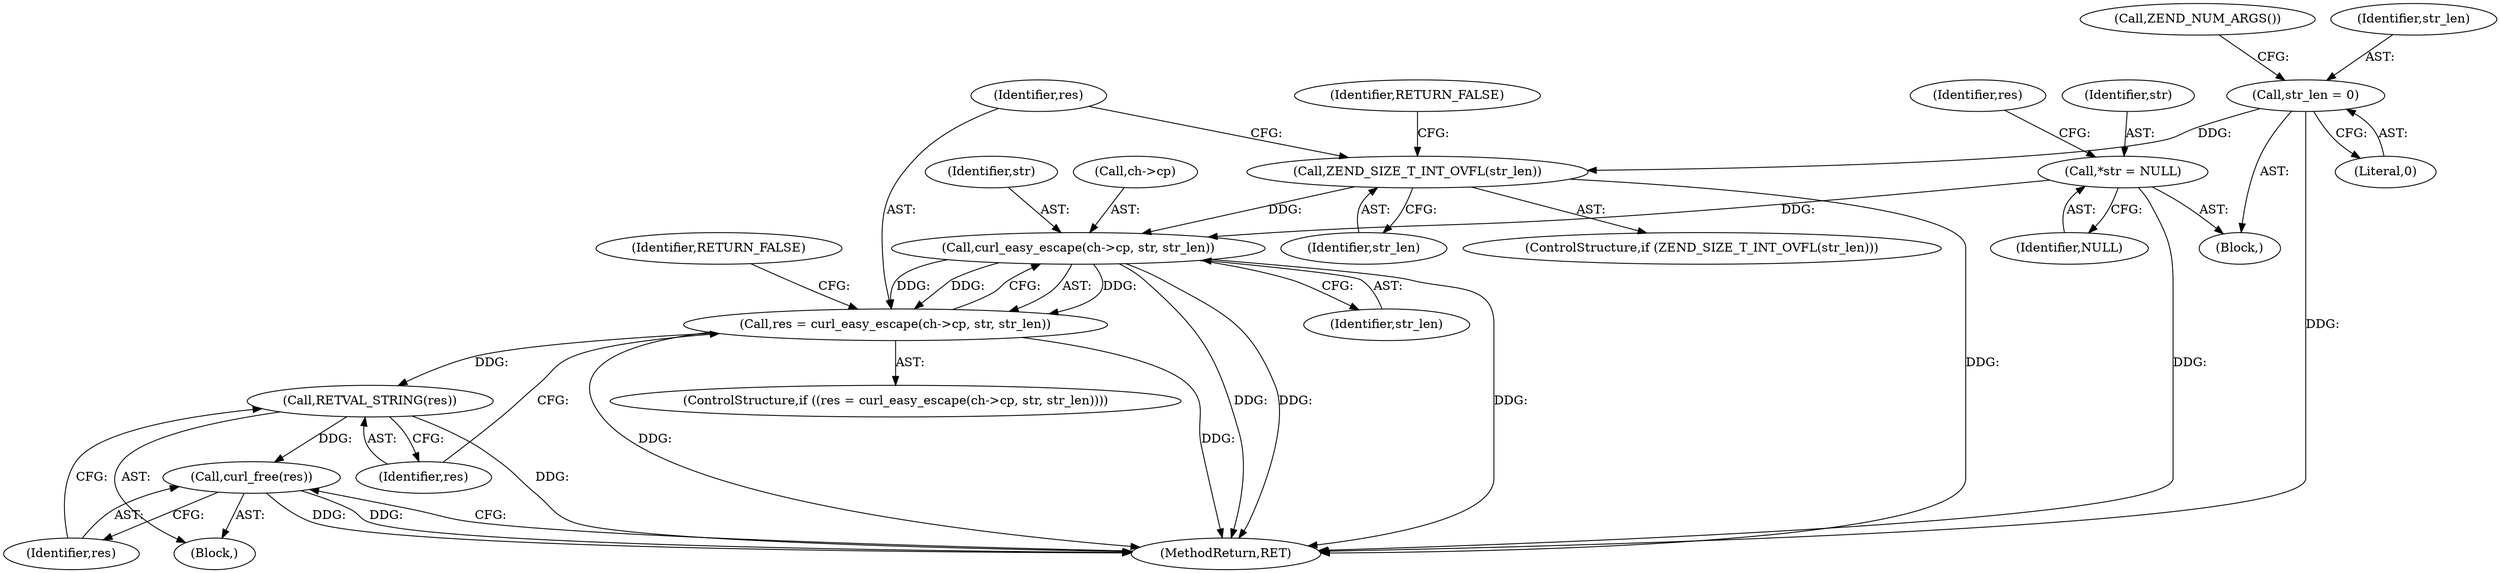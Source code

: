 digraph "0_php-src_72dbb7f416160f490c4e9987040989a10ad431c7?w=1@pointer" {
"1000153" [label="(Call,curl_easy_escape(ch->cp, str, str_len))"];
"1000104" [label="(Call,*str = NULL)"];
"1000146" [label="(Call,ZEND_SIZE_T_INT_OVFL(str_len))"];
"1000112" [label="(Call,str_len = 0)"];
"1000151" [label="(Call,res = curl_easy_escape(ch->cp, str, str_len))"];
"1000160" [label="(Call,RETVAL_STRING(res))"];
"1000162" [label="(Call,curl_free(res))"];
"1000147" [label="(Identifier,str_len)"];
"1000109" [label="(Identifier,res)"];
"1000120" [label="(Call,ZEND_NUM_ARGS())"];
"1000167" [label="(MethodReturn,RET)"];
"1000105" [label="(Identifier,str)"];
"1000145" [label="(ControlStructure,if (ZEND_SIZE_T_INT_OVFL(str_len)))"];
"1000157" [label="(Identifier,str)"];
"1000158" [label="(Identifier,str_len)"];
"1000161" [label="(Identifier,res)"];
"1000149" [label="(Identifier,RETURN_FALSE)"];
"1000151" [label="(Call,res = curl_easy_escape(ch->cp, str, str_len))"];
"1000159" [label="(Block,)"];
"1000162" [label="(Call,curl_free(res))"];
"1000102" [label="(Block,)"];
"1000153" [label="(Call,curl_easy_escape(ch->cp, str, str_len))"];
"1000166" [label="(Identifier,RETURN_FALSE)"];
"1000160" [label="(Call,RETVAL_STRING(res))"];
"1000106" [label="(Identifier,NULL)"];
"1000150" [label="(ControlStructure,if ((res = curl_easy_escape(ch->cp, str, str_len))))"];
"1000146" [label="(Call,ZEND_SIZE_T_INT_OVFL(str_len))"];
"1000163" [label="(Identifier,res)"];
"1000112" [label="(Call,str_len = 0)"];
"1000113" [label="(Identifier,str_len)"];
"1000104" [label="(Call,*str = NULL)"];
"1000154" [label="(Call,ch->cp)"];
"1000152" [label="(Identifier,res)"];
"1000114" [label="(Literal,0)"];
"1000153" -> "1000151"  [label="AST: "];
"1000153" -> "1000158"  [label="CFG: "];
"1000154" -> "1000153"  [label="AST: "];
"1000157" -> "1000153"  [label="AST: "];
"1000158" -> "1000153"  [label="AST: "];
"1000151" -> "1000153"  [label="CFG: "];
"1000153" -> "1000167"  [label="DDG: "];
"1000153" -> "1000167"  [label="DDG: "];
"1000153" -> "1000167"  [label="DDG: "];
"1000153" -> "1000151"  [label="DDG: "];
"1000153" -> "1000151"  [label="DDG: "];
"1000153" -> "1000151"  [label="DDG: "];
"1000104" -> "1000153"  [label="DDG: "];
"1000146" -> "1000153"  [label="DDG: "];
"1000104" -> "1000102"  [label="AST: "];
"1000104" -> "1000106"  [label="CFG: "];
"1000105" -> "1000104"  [label="AST: "];
"1000106" -> "1000104"  [label="AST: "];
"1000109" -> "1000104"  [label="CFG: "];
"1000104" -> "1000167"  [label="DDG: "];
"1000146" -> "1000145"  [label="AST: "];
"1000146" -> "1000147"  [label="CFG: "];
"1000147" -> "1000146"  [label="AST: "];
"1000149" -> "1000146"  [label="CFG: "];
"1000152" -> "1000146"  [label="CFG: "];
"1000146" -> "1000167"  [label="DDG: "];
"1000112" -> "1000146"  [label="DDG: "];
"1000112" -> "1000102"  [label="AST: "];
"1000112" -> "1000114"  [label="CFG: "];
"1000113" -> "1000112"  [label="AST: "];
"1000114" -> "1000112"  [label="AST: "];
"1000120" -> "1000112"  [label="CFG: "];
"1000112" -> "1000167"  [label="DDG: "];
"1000151" -> "1000150"  [label="AST: "];
"1000152" -> "1000151"  [label="AST: "];
"1000161" -> "1000151"  [label="CFG: "];
"1000166" -> "1000151"  [label="CFG: "];
"1000151" -> "1000167"  [label="DDG: "];
"1000151" -> "1000167"  [label="DDG: "];
"1000151" -> "1000160"  [label="DDG: "];
"1000160" -> "1000159"  [label="AST: "];
"1000160" -> "1000161"  [label="CFG: "];
"1000161" -> "1000160"  [label="AST: "];
"1000163" -> "1000160"  [label="CFG: "];
"1000160" -> "1000167"  [label="DDG: "];
"1000160" -> "1000162"  [label="DDG: "];
"1000162" -> "1000159"  [label="AST: "];
"1000162" -> "1000163"  [label="CFG: "];
"1000163" -> "1000162"  [label="AST: "];
"1000167" -> "1000162"  [label="CFG: "];
"1000162" -> "1000167"  [label="DDG: "];
"1000162" -> "1000167"  [label="DDG: "];
}
